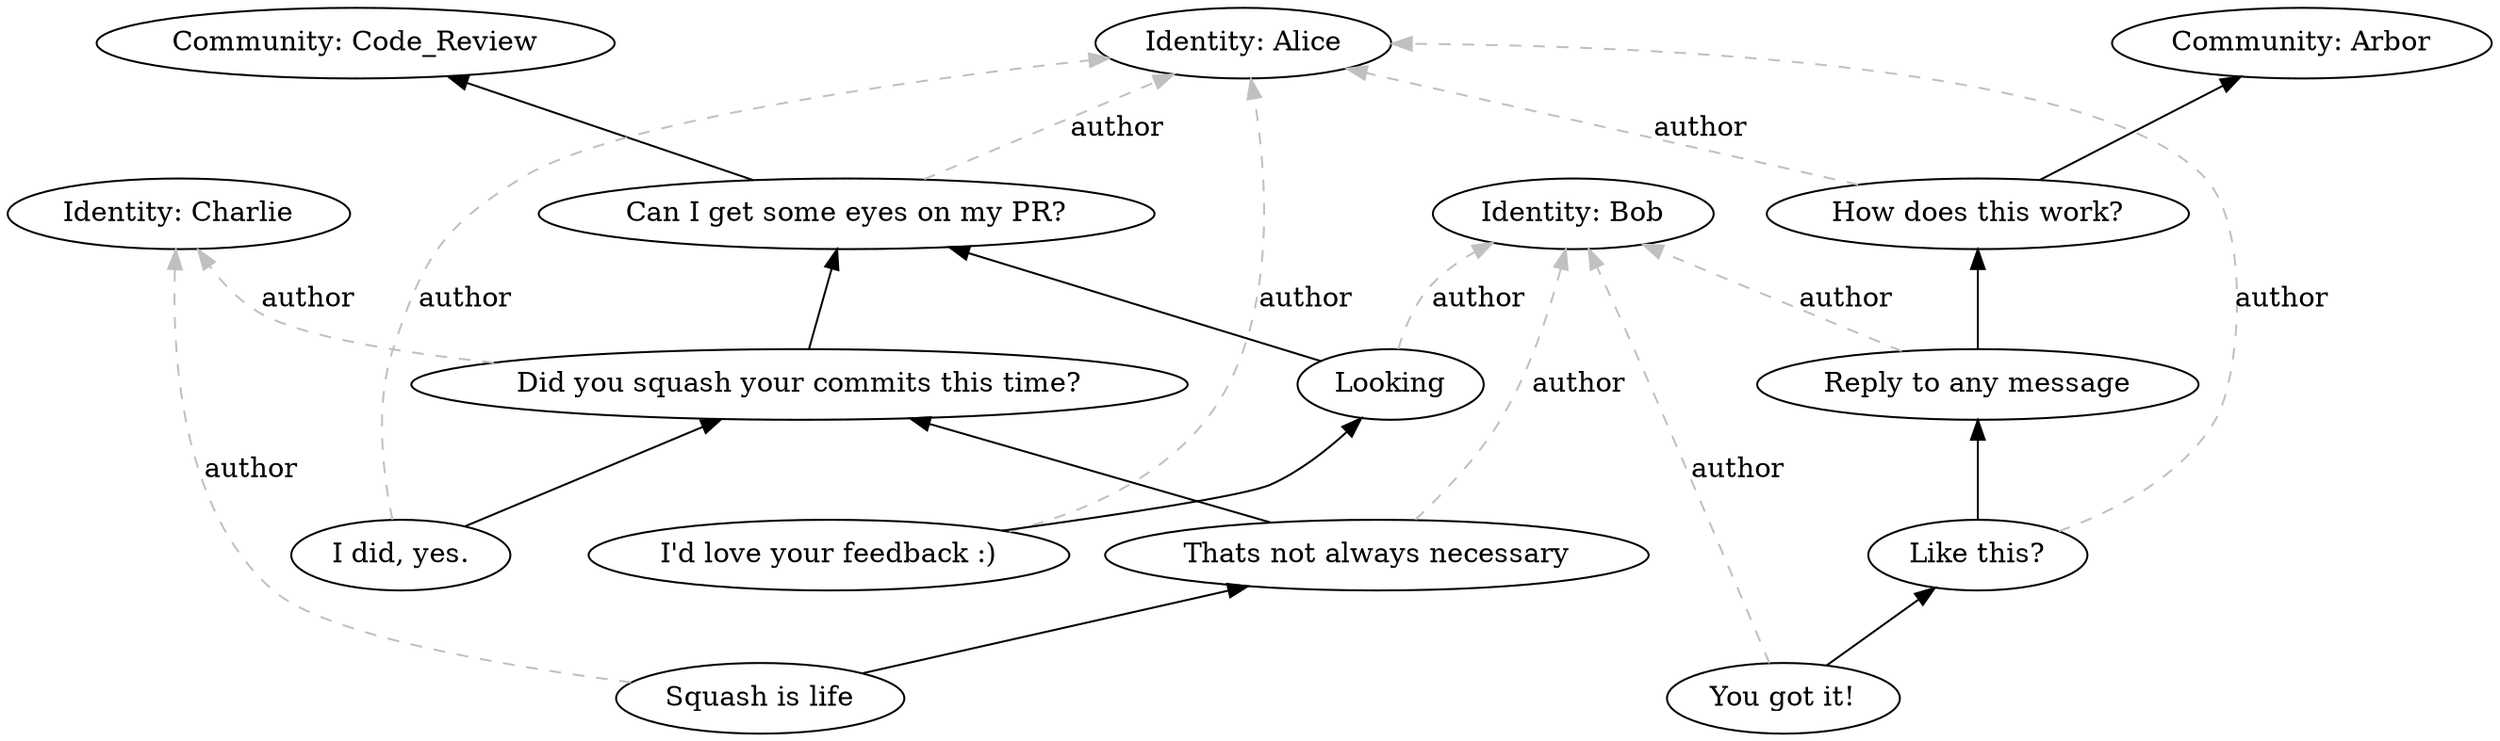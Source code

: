 digraph forest {
	rankdir=BT
	IdentityA [rank=0,label="Identity: Alice"]
	IdentityB [rank=0,label="Identity: Bob"]
	IdentityC [rank=0,label="Identity: Charlie"]
	CommunityA [rank=0,label="Community: Code_Review"]
	CommunityB [rank=0,label="Community: Arbor"]

	ReplyA [rank=1,label="Can I get some eyes on my PR?"]
	ReplyB [rank=2,label="Looking"]
	ReplyC [rank=2,label="Did you squash your commits this time?"]
	ReplyF [rank=3,label="Thats not always necessary"]
	ReplyD [rank=3,label="I'd love your feedback :)"]
	ReplyE [rank=3,label="I did, yes."]
	ReplyG [rank=4,label="Squash is life"]

	ReplyH [rank=1,label="How does this work?"]
	ReplyI [rank=2,label="Reply to any message"]
	ReplyJ [rank=2,label="Like this?"]
	ReplyK [rank=3,label="You got it!"]

	ReplyA -> CommunityA
	ReplyA -> IdentityA [label="author",color="gray",style="dashed"]
	ReplyB -> ReplyA
	ReplyB -> IdentityB [label="author",color="gray",style="dashed"]
	ReplyC -> ReplyA
	ReplyC -> IdentityC [label="author",color="gray",style="dashed"]
	ReplyD -> ReplyB
	ReplyD -> IdentityA [label="author",color="gray",style="dashed"]
	ReplyE -> ReplyC
	ReplyE -> IdentityA [label="author",color="gray",style="dashed"]
	ReplyF -> ReplyC
	ReplyF -> IdentityB [label="author",color="gray",style="dashed"]
	ReplyG -> ReplyF
	ReplyG -> IdentityC [label="author",color="gray",style="dashed"]

	ReplyH -> CommunityB
	ReplyH -> IdentityA [label="author",color="gray",style="dashed"]
	ReplyI -> ReplyH
	ReplyI -> IdentityB [label="author",color="gray",style="dashed"]
	ReplyJ -> ReplyI
	ReplyJ -> IdentityA [label="author",color="gray",style="dashed"]
	ReplyK -> ReplyJ
	ReplyK -> IdentityB [label="author",color="gray",style="dashed"]
}
